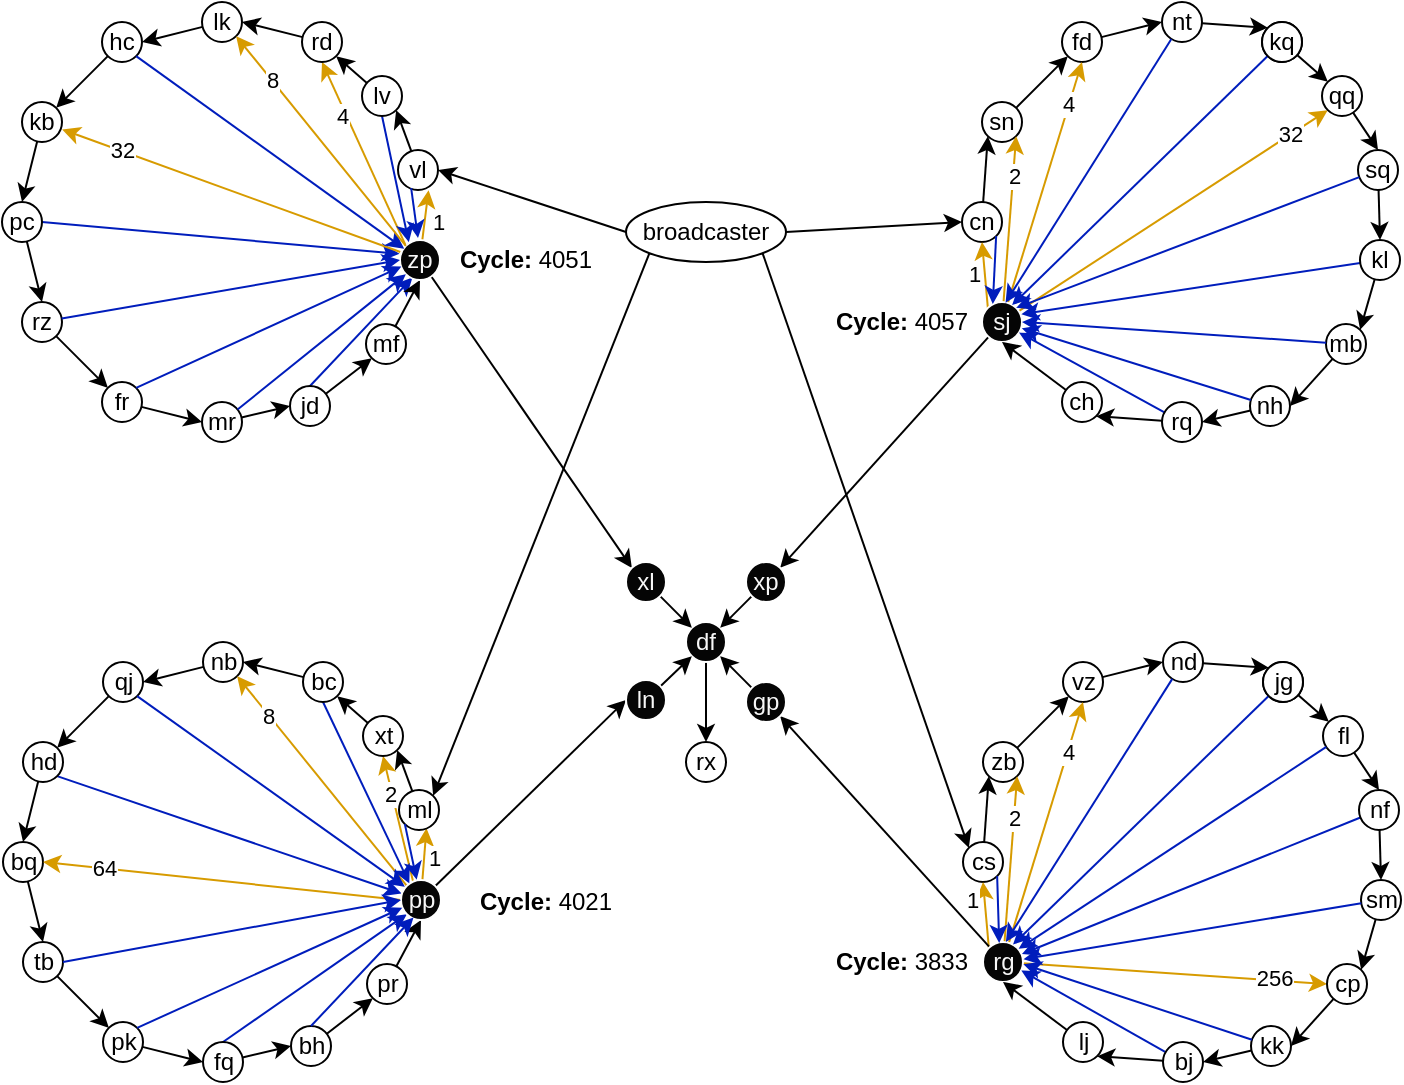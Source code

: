 <mxfile version="22.1.2" type="device">
  <diagram name="Page-1" id="7h99E_FBtP_rNtK2KSog">
    <mxGraphModel dx="184" dy="151" grid="1" gridSize="10" guides="1" tooltips="1" connect="1" arrows="1" fold="1" page="1" pageScale="1" pageWidth="827" pageHeight="1169" math="0" shadow="0">
      <root>
        <mxCell id="0" />
        <mxCell id="1" parent="0" />
        <mxCell id="vLFiFbukNMR0kvkJJkpE-280" style="edgeStyle=none;rounded=0;orthogonalLoop=1;jettySize=auto;html=1;entryX=1;entryY=0.5;entryDx=0;entryDy=0;exitX=0;exitY=0.5;exitDx=0;exitDy=0;" parent="1" source="vLFiFbukNMR0kvkJJkpE-1" target="vLFiFbukNMR0kvkJJkpE-21" edge="1">
          <mxGeometry relative="1" as="geometry">
            <mxPoint x="350" y="150" as="targetPoint" />
          </mxGeometry>
        </mxCell>
        <mxCell id="vLFiFbukNMR0kvkJJkpE-281" style="edgeStyle=none;rounded=0;orthogonalLoop=1;jettySize=auto;html=1;entryX=1;entryY=0;entryDx=0;entryDy=0;exitX=0;exitY=1;exitDx=0;exitDy=0;" parent="1" source="vLFiFbukNMR0kvkJJkpE-1" target="vLFiFbukNMR0kvkJJkpE-83" edge="1">
          <mxGeometry relative="1" as="geometry" />
        </mxCell>
        <mxCell id="vLFiFbukNMR0kvkJJkpE-282" style="edgeStyle=none;rounded=0;orthogonalLoop=1;jettySize=auto;html=1;entryX=0;entryY=0.5;entryDx=0;entryDy=0;exitX=1;exitY=0.5;exitDx=0;exitDy=0;" parent="1" source="vLFiFbukNMR0kvkJJkpE-1" target="vLFiFbukNMR0kvkJJkpE-158" edge="1">
          <mxGeometry relative="1" as="geometry" />
        </mxCell>
        <mxCell id="vLFiFbukNMR0kvkJJkpE-283" style="edgeStyle=none;rounded=0;orthogonalLoop=1;jettySize=auto;html=1;entryX=0;entryY=0;entryDx=0;entryDy=0;exitX=1;exitY=1;exitDx=0;exitDy=0;" parent="1" source="vLFiFbukNMR0kvkJJkpE-1" target="vLFiFbukNMR0kvkJJkpE-223" edge="1">
          <mxGeometry relative="1" as="geometry" />
        </mxCell>
        <mxCell id="vLFiFbukNMR0kvkJJkpE-1" value="broadcaster" style="ellipse;whiteSpace=wrap;html=1;" parent="1" vertex="1">
          <mxGeometry x="400" y="140" width="80" height="30" as="geometry" />
        </mxCell>
        <mxCell id="vLFiFbukNMR0kvkJJkpE-49" style="edgeStyle=none;rounded=0;orthogonalLoop=1;jettySize=auto;html=1;entryX=1;entryY=0.5;entryDx=0;entryDy=0;" parent="1" source="vLFiFbukNMR0kvkJJkpE-2" target="vLFiFbukNMR0kvkJJkpE-12" edge="1">
          <mxGeometry relative="1" as="geometry" />
        </mxCell>
        <mxCell id="vLFiFbukNMR0kvkJJkpE-2" value="lk" style="ellipse;whiteSpace=wrap;html=1;" parent="1" vertex="1">
          <mxGeometry x="188" y="40" width="20" height="20" as="geometry" />
        </mxCell>
        <mxCell id="vLFiFbukNMR0kvkJJkpE-50" style="edgeStyle=none;rounded=0;orthogonalLoop=1;jettySize=auto;html=1;entryX=1;entryY=0;entryDx=0;entryDy=0;" parent="1" source="vLFiFbukNMR0kvkJJkpE-12" target="vLFiFbukNMR0kvkJJkpE-13" edge="1">
          <mxGeometry relative="1" as="geometry" />
        </mxCell>
        <mxCell id="vLFiFbukNMR0kvkJJkpE-12" value="hc" style="ellipse;whiteSpace=wrap;html=1;" parent="1" vertex="1">
          <mxGeometry x="138" y="50" width="20" height="20" as="geometry" />
        </mxCell>
        <mxCell id="vLFiFbukNMR0kvkJJkpE-51" style="edgeStyle=none;rounded=0;orthogonalLoop=1;jettySize=auto;html=1;entryX=0.5;entryY=0;entryDx=0;entryDy=0;" parent="1" source="vLFiFbukNMR0kvkJJkpE-13" target="vLFiFbukNMR0kvkJJkpE-14" edge="1">
          <mxGeometry relative="1" as="geometry" />
        </mxCell>
        <mxCell id="vLFiFbukNMR0kvkJJkpE-13" value="kb" style="ellipse;whiteSpace=wrap;html=1;" parent="1" vertex="1">
          <mxGeometry x="98" y="90" width="20" height="20" as="geometry" />
        </mxCell>
        <mxCell id="vLFiFbukNMR0kvkJJkpE-52" style="edgeStyle=none;rounded=0;orthogonalLoop=1;jettySize=auto;html=1;entryX=0.5;entryY=0;entryDx=0;entryDy=0;" parent="1" source="vLFiFbukNMR0kvkJJkpE-14" target="vLFiFbukNMR0kvkJJkpE-15" edge="1">
          <mxGeometry relative="1" as="geometry" />
        </mxCell>
        <mxCell id="vLFiFbukNMR0kvkJJkpE-101" style="edgeStyle=none;rounded=0;orthogonalLoop=1;jettySize=auto;html=1;exitX=1;exitY=0.5;exitDx=0;exitDy=0;entryX=-0.012;entryY=0.346;entryDx=0;entryDy=0;entryPerimeter=0;fillColor=#0050ef;strokeColor=#001DBC;" parent="1" source="vLFiFbukNMR0kvkJJkpE-14" target="vLFiFbukNMR0kvkJJkpE-20" edge="1">
          <mxGeometry relative="1" as="geometry" />
        </mxCell>
        <mxCell id="vLFiFbukNMR0kvkJJkpE-14" value="pc" style="ellipse;whiteSpace=wrap;html=1;" parent="1" vertex="1">
          <mxGeometry x="88" y="140" width="20" height="20" as="geometry" />
        </mxCell>
        <mxCell id="vLFiFbukNMR0kvkJJkpE-53" style="edgeStyle=none;rounded=0;orthogonalLoop=1;jettySize=auto;html=1;entryX=0;entryY=0;entryDx=0;entryDy=0;" parent="1" source="vLFiFbukNMR0kvkJJkpE-15" target="vLFiFbukNMR0kvkJJkpE-16" edge="1">
          <mxGeometry relative="1" as="geometry" />
        </mxCell>
        <mxCell id="vLFiFbukNMR0kvkJJkpE-15" value="rz" style="ellipse;whiteSpace=wrap;html=1;" parent="1" vertex="1">
          <mxGeometry x="98" y="190" width="20" height="20" as="geometry" />
        </mxCell>
        <mxCell id="vLFiFbukNMR0kvkJJkpE-54" style="edgeStyle=none;rounded=0;orthogonalLoop=1;jettySize=auto;html=1;entryX=0;entryY=0.5;entryDx=0;entryDy=0;" parent="1" source="vLFiFbukNMR0kvkJJkpE-16" target="vLFiFbukNMR0kvkJJkpE-17" edge="1">
          <mxGeometry relative="1" as="geometry" />
        </mxCell>
        <mxCell id="vLFiFbukNMR0kvkJJkpE-16" value="fr" style="ellipse;whiteSpace=wrap;html=1;" parent="1" vertex="1">
          <mxGeometry x="138" y="230" width="20" height="20" as="geometry" />
        </mxCell>
        <mxCell id="vLFiFbukNMR0kvkJJkpE-55" style="edgeStyle=none;rounded=0;orthogonalLoop=1;jettySize=auto;html=1;entryX=0;entryY=0.5;entryDx=0;entryDy=0;" parent="1" source="vLFiFbukNMR0kvkJJkpE-17" target="vLFiFbukNMR0kvkJJkpE-18" edge="1">
          <mxGeometry relative="1" as="geometry" />
        </mxCell>
        <mxCell id="vLFiFbukNMR0kvkJJkpE-17" value="mr" style="ellipse;whiteSpace=wrap;html=1;" parent="1" vertex="1">
          <mxGeometry x="188" y="240" width="20" height="20" as="geometry" />
        </mxCell>
        <mxCell id="vLFiFbukNMR0kvkJJkpE-56" style="edgeStyle=none;rounded=0;orthogonalLoop=1;jettySize=auto;html=1;entryX=0;entryY=1;entryDx=0;entryDy=0;" parent="1" source="vLFiFbukNMR0kvkJJkpE-18" target="vLFiFbukNMR0kvkJJkpE-19" edge="1">
          <mxGeometry relative="1" as="geometry" />
        </mxCell>
        <mxCell id="vLFiFbukNMR0kvkJJkpE-104" style="edgeStyle=none;rounded=0;orthogonalLoop=1;jettySize=auto;html=1;exitX=0.5;exitY=0;exitDx=0;exitDy=0;entryX=0.311;entryY=0.94;entryDx=0;entryDy=0;entryPerimeter=0;fillColor=#0050ef;strokeColor=#001DBC;" parent="1" source="vLFiFbukNMR0kvkJJkpE-18" target="vLFiFbukNMR0kvkJJkpE-20" edge="1">
          <mxGeometry relative="1" as="geometry" />
        </mxCell>
        <mxCell id="vLFiFbukNMR0kvkJJkpE-18" value="jd" style="ellipse;whiteSpace=wrap;html=1;" parent="1" vertex="1">
          <mxGeometry x="232" y="232" width="20" height="20" as="geometry" />
        </mxCell>
        <mxCell id="vLFiFbukNMR0kvkJJkpE-57" style="edgeStyle=none;rounded=0;orthogonalLoop=1;jettySize=auto;html=1;entryX=0.5;entryY=1;entryDx=0;entryDy=0;" parent="1" source="vLFiFbukNMR0kvkJJkpE-19" target="vLFiFbukNMR0kvkJJkpE-20" edge="1">
          <mxGeometry relative="1" as="geometry" />
        </mxCell>
        <mxCell id="vLFiFbukNMR0kvkJJkpE-19" value="mf" style="ellipse;whiteSpace=wrap;html=1;" parent="1" vertex="1">
          <mxGeometry x="270" y="201" width="20" height="20" as="geometry" />
        </mxCell>
        <mxCell id="vLFiFbukNMR0kvkJJkpE-58" style="edgeStyle=none;rounded=0;orthogonalLoop=1;jettySize=auto;html=1;entryX=0.764;entryY=1.005;entryDx=0;entryDy=0;entryPerimeter=0;fillColor=#ffe6cc;strokeColor=#d79b00;" parent="1" source="vLFiFbukNMR0kvkJJkpE-20" target="vLFiFbukNMR0kvkJJkpE-21" edge="1">
          <mxGeometry relative="1" as="geometry" />
        </mxCell>
        <mxCell id="_b43t_OURAf0LPRaJytC-1" value="1" style="edgeLabel;html=1;align=center;verticalAlign=middle;resizable=0;points=[];" vertex="1" connectable="0" parent="vLFiFbukNMR0kvkJJkpE-58">
          <mxGeometry x="0.082" y="-1" relative="1" as="geometry">
            <mxPoint x="5" y="4" as="offset" />
          </mxGeometry>
        </mxCell>
        <mxCell id="vLFiFbukNMR0kvkJJkpE-106" style="edgeStyle=none;rounded=0;orthogonalLoop=1;jettySize=auto;html=1;exitX=0;exitY=0;exitDx=0;exitDy=0;entryX=0.5;entryY=1;entryDx=0;entryDy=0;fillColor=#ffe6cc;strokeColor=#d79b00;" parent="1" source="vLFiFbukNMR0kvkJJkpE-20" target="vLFiFbukNMR0kvkJJkpE-23" edge="1">
          <mxGeometry relative="1" as="geometry" />
        </mxCell>
        <mxCell id="_b43t_OURAf0LPRaJytC-2" value="4" style="edgeLabel;html=1;align=center;verticalAlign=middle;resizable=0;points=[];" vertex="1" connectable="0" parent="vLFiFbukNMR0kvkJJkpE-106">
          <mxGeometry x="0.559" relative="1" as="geometry">
            <mxPoint x="1" y="7" as="offset" />
          </mxGeometry>
        </mxCell>
        <mxCell id="vLFiFbukNMR0kvkJJkpE-107" style="edgeStyle=none;rounded=0;orthogonalLoop=1;jettySize=auto;html=1;exitX=0.008;exitY=0.301;exitDx=0;exitDy=0;entryX=1.004;entryY=0.686;entryDx=0;entryDy=0;exitPerimeter=0;entryPerimeter=0;fillColor=#ffe6cc;strokeColor=#d79b00;" parent="1" source="vLFiFbukNMR0kvkJJkpE-20" target="vLFiFbukNMR0kvkJJkpE-13" edge="1">
          <mxGeometry relative="1" as="geometry" />
        </mxCell>
        <mxCell id="_b43t_OURAf0LPRaJytC-4" value="32" style="edgeLabel;html=1;align=center;verticalAlign=middle;resizable=0;points=[];" vertex="1" connectable="0" parent="vLFiFbukNMR0kvkJJkpE-107">
          <mxGeometry x="0.405" y="-1" relative="1" as="geometry">
            <mxPoint x="-21" y="-7" as="offset" />
          </mxGeometry>
        </mxCell>
        <mxCell id="vLFiFbukNMR0kvkJJkpE-270" style="edgeStyle=none;rounded=0;orthogonalLoop=1;jettySize=auto;html=1;entryX=0;entryY=0;entryDx=0;entryDy=0;" parent="1" source="vLFiFbukNMR0kvkJJkpE-20" target="vLFiFbukNMR0kvkJJkpE-268" edge="1">
          <mxGeometry relative="1" as="geometry" />
        </mxCell>
        <mxCell id="vLFiFbukNMR0kvkJJkpE-20" value="zp" style="ellipse;whiteSpace=wrap;html=1;fillStyle=auto;fillColor=#050505;strokeColor=#FFFFFF;fontColor=#F7F7F7;" parent="1" vertex="1">
          <mxGeometry x="287" y="159" width="20" height="20" as="geometry" />
        </mxCell>
        <mxCell id="vLFiFbukNMR0kvkJJkpE-59" style="edgeStyle=none;rounded=0;orthogonalLoop=1;jettySize=auto;html=1;entryX=1;entryY=1;entryDx=0;entryDy=0;" parent="1" source="vLFiFbukNMR0kvkJJkpE-21" target="vLFiFbukNMR0kvkJJkpE-22" edge="1">
          <mxGeometry relative="1" as="geometry" />
        </mxCell>
        <mxCell id="vLFiFbukNMR0kvkJJkpE-21" value="vl" style="ellipse;whiteSpace=wrap;html=1;" parent="1" vertex="1">
          <mxGeometry x="286" y="114" width="20" height="20" as="geometry" />
        </mxCell>
        <mxCell id="vLFiFbukNMR0kvkJJkpE-60" style="edgeStyle=none;rounded=0;orthogonalLoop=1;jettySize=auto;html=1;entryX=1;entryY=1;entryDx=0;entryDy=0;" parent="1" source="vLFiFbukNMR0kvkJJkpE-22" target="vLFiFbukNMR0kvkJJkpE-23" edge="1">
          <mxGeometry relative="1" as="geometry" />
        </mxCell>
        <mxCell id="vLFiFbukNMR0kvkJJkpE-99" style="edgeStyle=none;rounded=0;orthogonalLoop=1;jettySize=auto;html=1;exitX=0.5;exitY=1;exitDx=0;exitDy=0;entryX=0.22;entryY=0.054;entryDx=0;entryDy=0;entryPerimeter=0;fillColor=#0050ef;strokeColor=#001DBC;" parent="1" source="vLFiFbukNMR0kvkJJkpE-22" target="vLFiFbukNMR0kvkJJkpE-20" edge="1">
          <mxGeometry relative="1" as="geometry">
            <mxPoint x="290" y="160" as="targetPoint" />
          </mxGeometry>
        </mxCell>
        <mxCell id="vLFiFbukNMR0kvkJJkpE-22" value="lv" style="ellipse;whiteSpace=wrap;html=1;" parent="1" vertex="1">
          <mxGeometry x="268" y="77" width="20" height="20" as="geometry" />
        </mxCell>
        <mxCell id="vLFiFbukNMR0kvkJJkpE-61" style="edgeStyle=none;rounded=0;orthogonalLoop=1;jettySize=auto;html=1;entryX=1;entryY=0.5;entryDx=0;entryDy=0;" parent="1" source="vLFiFbukNMR0kvkJJkpE-23" target="vLFiFbukNMR0kvkJJkpE-2" edge="1">
          <mxGeometry relative="1" as="geometry" />
        </mxCell>
        <mxCell id="vLFiFbukNMR0kvkJJkpE-23" value="rd" style="ellipse;whiteSpace=wrap;html=1;" parent="1" vertex="1">
          <mxGeometry x="238" y="50" width="20" height="20" as="geometry" />
        </mxCell>
        <mxCell id="vLFiFbukNMR0kvkJJkpE-62" style="edgeStyle=none;rounded=0;orthogonalLoop=1;jettySize=auto;html=1;entryX=1;entryY=0.5;entryDx=0;entryDy=0;" parent="1" source="vLFiFbukNMR0kvkJJkpE-63" target="vLFiFbukNMR0kvkJJkpE-65" edge="1">
          <mxGeometry relative="1" as="geometry" />
        </mxCell>
        <mxCell id="vLFiFbukNMR0kvkJJkpE-63" value="nb" style="ellipse;whiteSpace=wrap;html=1;" parent="1" vertex="1">
          <mxGeometry x="188.5" y="360" width="20" height="20" as="geometry" />
        </mxCell>
        <mxCell id="vLFiFbukNMR0kvkJJkpE-64" style="edgeStyle=none;rounded=0;orthogonalLoop=1;jettySize=auto;html=1;entryX=1;entryY=0;entryDx=0;entryDy=0;" parent="1" source="vLFiFbukNMR0kvkJJkpE-65" target="vLFiFbukNMR0kvkJJkpE-67" edge="1">
          <mxGeometry relative="1" as="geometry" />
        </mxCell>
        <mxCell id="vLFiFbukNMR0kvkJJkpE-65" value="qj" style="ellipse;whiteSpace=wrap;html=1;" parent="1" vertex="1">
          <mxGeometry x="138.5" y="370" width="20" height="20" as="geometry" />
        </mxCell>
        <mxCell id="vLFiFbukNMR0kvkJJkpE-66" style="edgeStyle=none;rounded=0;orthogonalLoop=1;jettySize=auto;html=1;entryX=0.5;entryY=0;entryDx=0;entryDy=0;" parent="1" source="vLFiFbukNMR0kvkJJkpE-67" target="vLFiFbukNMR0kvkJJkpE-69" edge="1">
          <mxGeometry relative="1" as="geometry" />
        </mxCell>
        <mxCell id="vLFiFbukNMR0kvkJJkpE-141" style="edgeStyle=none;rounded=0;orthogonalLoop=1;jettySize=auto;html=1;exitX=1;exitY=1;exitDx=0;exitDy=0;entryX=0.016;entryY=0.339;entryDx=0;entryDy=0;entryPerimeter=0;fillColor=#0050ef;strokeColor=#001DBC;" parent="1" source="vLFiFbukNMR0kvkJJkpE-67" target="vLFiFbukNMR0kvkJJkpE-81" edge="1">
          <mxGeometry relative="1" as="geometry" />
        </mxCell>
        <mxCell id="vLFiFbukNMR0kvkJJkpE-67" value="hd" style="ellipse;whiteSpace=wrap;html=1;" parent="1" vertex="1">
          <mxGeometry x="98.5" y="410" width="20" height="20" as="geometry" />
        </mxCell>
        <mxCell id="vLFiFbukNMR0kvkJJkpE-68" style="edgeStyle=none;rounded=0;orthogonalLoop=1;jettySize=auto;html=1;entryX=0.5;entryY=0;entryDx=0;entryDy=0;" parent="1" source="vLFiFbukNMR0kvkJJkpE-69" target="vLFiFbukNMR0kvkJJkpE-71" edge="1">
          <mxGeometry relative="1" as="geometry" />
        </mxCell>
        <mxCell id="vLFiFbukNMR0kvkJJkpE-69" value="bq" style="ellipse;whiteSpace=wrap;html=1;" parent="1" vertex="1">
          <mxGeometry x="88.5" y="460" width="20" height="20" as="geometry" />
        </mxCell>
        <mxCell id="vLFiFbukNMR0kvkJJkpE-70" style="edgeStyle=none;rounded=0;orthogonalLoop=1;jettySize=auto;html=1;entryX=0;entryY=0;entryDx=0;entryDy=0;" parent="1" source="vLFiFbukNMR0kvkJJkpE-71" target="vLFiFbukNMR0kvkJJkpE-73" edge="1">
          <mxGeometry relative="1" as="geometry" />
        </mxCell>
        <mxCell id="vLFiFbukNMR0kvkJJkpE-71" value="tb" style="ellipse;whiteSpace=wrap;html=1;" parent="1" vertex="1">
          <mxGeometry x="98.5" y="510" width="20" height="20" as="geometry" />
        </mxCell>
        <mxCell id="vLFiFbukNMR0kvkJJkpE-72" style="edgeStyle=none;rounded=0;orthogonalLoop=1;jettySize=auto;html=1;entryX=0;entryY=0.5;entryDx=0;entryDy=0;" parent="1" source="vLFiFbukNMR0kvkJJkpE-73" target="vLFiFbukNMR0kvkJJkpE-75" edge="1">
          <mxGeometry relative="1" as="geometry" />
        </mxCell>
        <mxCell id="vLFiFbukNMR0kvkJJkpE-73" value="pk" style="ellipse;whiteSpace=wrap;html=1;" parent="1" vertex="1">
          <mxGeometry x="138.5" y="550" width="20" height="20" as="geometry" />
        </mxCell>
        <mxCell id="vLFiFbukNMR0kvkJJkpE-74" style="edgeStyle=none;rounded=0;orthogonalLoop=1;jettySize=auto;html=1;entryX=0;entryY=0.5;entryDx=0;entryDy=0;" parent="1" source="vLFiFbukNMR0kvkJJkpE-75" target="vLFiFbukNMR0kvkJJkpE-77" edge="1">
          <mxGeometry relative="1" as="geometry" />
        </mxCell>
        <mxCell id="vLFiFbukNMR0kvkJJkpE-144" style="edgeStyle=none;rounded=0;orthogonalLoop=1;jettySize=auto;html=1;exitX=0.5;exitY=0;exitDx=0;exitDy=0;entryX=0;entryY=1;entryDx=0;entryDy=0;fillColor=#0050ef;strokeColor=#001DBC;" parent="1" source="vLFiFbukNMR0kvkJJkpE-75" target="vLFiFbukNMR0kvkJJkpE-81" edge="1">
          <mxGeometry relative="1" as="geometry" />
        </mxCell>
        <mxCell id="vLFiFbukNMR0kvkJJkpE-75" value="fq" style="ellipse;whiteSpace=wrap;html=1;" parent="1" vertex="1">
          <mxGeometry x="188.5" y="560" width="20" height="20" as="geometry" />
        </mxCell>
        <mxCell id="vLFiFbukNMR0kvkJJkpE-76" style="edgeStyle=none;rounded=0;orthogonalLoop=1;jettySize=auto;html=1;entryX=0;entryY=1;entryDx=0;entryDy=0;" parent="1" source="vLFiFbukNMR0kvkJJkpE-77" target="vLFiFbukNMR0kvkJJkpE-79" edge="1">
          <mxGeometry relative="1" as="geometry" />
        </mxCell>
        <mxCell id="vLFiFbukNMR0kvkJJkpE-77" value="bh" style="ellipse;whiteSpace=wrap;html=1;" parent="1" vertex="1">
          <mxGeometry x="232.5" y="552" width="20" height="20" as="geometry" />
        </mxCell>
        <mxCell id="vLFiFbukNMR0kvkJJkpE-78" style="edgeStyle=none;rounded=0;orthogonalLoop=1;jettySize=auto;html=1;entryX=0.5;entryY=1;entryDx=0;entryDy=0;" parent="1" source="vLFiFbukNMR0kvkJJkpE-79" target="vLFiFbukNMR0kvkJJkpE-81" edge="1">
          <mxGeometry relative="1" as="geometry" />
        </mxCell>
        <mxCell id="vLFiFbukNMR0kvkJJkpE-79" value="pr" style="ellipse;whiteSpace=wrap;html=1;" parent="1" vertex="1">
          <mxGeometry x="270.5" y="521" width="20" height="20" as="geometry" />
        </mxCell>
        <mxCell id="vLFiFbukNMR0kvkJJkpE-80" style="edgeStyle=none;rounded=0;orthogonalLoop=1;jettySize=auto;html=1;entryX=0.686;entryY=0.956;entryDx=0;entryDy=0;entryPerimeter=0;fillColor=#ffe6cc;strokeColor=#d79b00;" parent="1" source="vLFiFbukNMR0kvkJJkpE-81" target="vLFiFbukNMR0kvkJJkpE-83" edge="1">
          <mxGeometry relative="1" as="geometry" />
        </mxCell>
        <mxCell id="_b43t_OURAf0LPRaJytC-5" value="1" style="edgeLabel;html=1;align=center;verticalAlign=middle;resizable=0;points=[];" vertex="1" connectable="0" parent="vLFiFbukNMR0kvkJJkpE-80">
          <mxGeometry x="0.071" y="1" relative="1" as="geometry">
            <mxPoint x="5" y="3" as="offset" />
          </mxGeometry>
        </mxCell>
        <mxCell id="vLFiFbukNMR0kvkJJkpE-146" style="edgeStyle=none;rounded=0;orthogonalLoop=1;jettySize=auto;html=1;exitX=0.3;exitY=0.03;exitDx=0;exitDy=0;entryX=0.5;entryY=1;entryDx=0;entryDy=0;exitPerimeter=0;fillColor=#ffe6cc;strokeColor=#d79b00;" parent="1" source="vLFiFbukNMR0kvkJJkpE-81" target="vLFiFbukNMR0kvkJJkpE-85" edge="1">
          <mxGeometry relative="1" as="geometry" />
        </mxCell>
        <mxCell id="_b43t_OURAf0LPRaJytC-6" value="2" style="edgeLabel;html=1;align=center;verticalAlign=middle;resizable=0;points=[];" vertex="1" connectable="0" parent="vLFiFbukNMR0kvkJJkpE-146">
          <mxGeometry x="0.502" relative="1" as="geometry">
            <mxPoint y="3" as="offset" />
          </mxGeometry>
        </mxCell>
        <mxCell id="vLFiFbukNMR0kvkJJkpE-147" style="edgeStyle=none;rounded=0;orthogonalLoop=1;jettySize=auto;html=1;exitX=0;exitY=0;exitDx=0;exitDy=0;entryX=1;entryY=1;entryDx=0;entryDy=0;fillColor=#ffe6cc;strokeColor=#d79b00;" parent="1" source="vLFiFbukNMR0kvkJJkpE-81" target="vLFiFbukNMR0kvkJJkpE-63" edge="1">
          <mxGeometry relative="1" as="geometry" />
        </mxCell>
        <mxCell id="_b43t_OURAf0LPRaJytC-7" value="8" style="edgeLabel;html=1;align=center;verticalAlign=middle;resizable=0;points=[];" vertex="1" connectable="0" parent="vLFiFbukNMR0kvkJJkpE-147">
          <mxGeometry x="0.275" relative="1" as="geometry">
            <mxPoint x="-16" y="-18" as="offset" />
          </mxGeometry>
        </mxCell>
        <mxCell id="vLFiFbukNMR0kvkJJkpE-148" style="edgeStyle=none;rounded=0;orthogonalLoop=1;jettySize=auto;html=1;exitX=0;exitY=0.5;exitDx=0;exitDy=0;entryX=1;entryY=0.5;entryDx=0;entryDy=0;fillColor=#ffe6cc;strokeColor=#d79b00;" parent="1" source="vLFiFbukNMR0kvkJJkpE-81" target="vLFiFbukNMR0kvkJJkpE-69" edge="1">
          <mxGeometry relative="1" as="geometry" />
        </mxCell>
        <mxCell id="_b43t_OURAf0LPRaJytC-9" value="64" style="edgeLabel;html=1;align=center;verticalAlign=middle;resizable=0;points=[];" vertex="1" connectable="0" parent="vLFiFbukNMR0kvkJJkpE-148">
          <mxGeometry x="0.577" relative="1" as="geometry">
            <mxPoint x="-8" y="-1" as="offset" />
          </mxGeometry>
        </mxCell>
        <mxCell id="vLFiFbukNMR0kvkJJkpE-272" style="edgeStyle=none;rounded=0;orthogonalLoop=1;jettySize=auto;html=1;entryX=0;entryY=0.5;entryDx=0;entryDy=0;" parent="1" source="vLFiFbukNMR0kvkJJkpE-81" target="vLFiFbukNMR0kvkJJkpE-271" edge="1">
          <mxGeometry relative="1" as="geometry" />
        </mxCell>
        <mxCell id="vLFiFbukNMR0kvkJJkpE-81" value="pp" style="ellipse;whiteSpace=wrap;html=1;fillColor=#050505;strokeColor=#FFFFFF;fontColor=#F7F7F7;" parent="1" vertex="1">
          <mxGeometry x="287.5" y="479" width="20" height="20" as="geometry" />
        </mxCell>
        <mxCell id="vLFiFbukNMR0kvkJJkpE-82" style="edgeStyle=none;rounded=0;orthogonalLoop=1;jettySize=auto;html=1;entryX=1;entryY=1;entryDx=0;entryDy=0;" parent="1" source="vLFiFbukNMR0kvkJJkpE-83" target="vLFiFbukNMR0kvkJJkpE-85" edge="1">
          <mxGeometry relative="1" as="geometry" />
        </mxCell>
        <mxCell id="vLFiFbukNMR0kvkJJkpE-83" value="ml" style="ellipse;whiteSpace=wrap;html=1;" parent="1" vertex="1">
          <mxGeometry x="286.5" y="434" width="20" height="20" as="geometry" />
        </mxCell>
        <mxCell id="vLFiFbukNMR0kvkJJkpE-84" style="edgeStyle=none;rounded=0;orthogonalLoop=1;jettySize=auto;html=1;entryX=1;entryY=1;entryDx=0;entryDy=0;" parent="1" source="vLFiFbukNMR0kvkJJkpE-85" target="vLFiFbukNMR0kvkJJkpE-87" edge="1">
          <mxGeometry relative="1" as="geometry" />
        </mxCell>
        <mxCell id="vLFiFbukNMR0kvkJJkpE-85" value="xt" style="ellipse;whiteSpace=wrap;html=1;" parent="1" vertex="1">
          <mxGeometry x="268.5" y="397" width="20" height="20" as="geometry" />
        </mxCell>
        <mxCell id="vLFiFbukNMR0kvkJJkpE-86" style="edgeStyle=none;rounded=0;orthogonalLoop=1;jettySize=auto;html=1;entryX=1;entryY=0.5;entryDx=0;entryDy=0;" parent="1" source="vLFiFbukNMR0kvkJJkpE-87" target="vLFiFbukNMR0kvkJJkpE-63" edge="1">
          <mxGeometry relative="1" as="geometry" />
        </mxCell>
        <mxCell id="vLFiFbukNMR0kvkJJkpE-139" style="edgeStyle=none;rounded=0;orthogonalLoop=1;jettySize=auto;html=1;exitX=0.5;exitY=1;exitDx=0;exitDy=0;entryX=0.209;entryY=0.084;entryDx=0;entryDy=0;entryPerimeter=0;fillColor=#0050ef;strokeColor=#001DBC;" parent="1" source="vLFiFbukNMR0kvkJJkpE-87" target="vLFiFbukNMR0kvkJJkpE-81" edge="1">
          <mxGeometry relative="1" as="geometry" />
        </mxCell>
        <mxCell id="vLFiFbukNMR0kvkJJkpE-87" value="bc" style="ellipse;whiteSpace=wrap;html=1;" parent="1" vertex="1">
          <mxGeometry x="238.5" y="370" width="20" height="20" as="geometry" />
        </mxCell>
        <mxCell id="vLFiFbukNMR0kvkJJkpE-98" style="edgeStyle=none;rounded=0;orthogonalLoop=1;jettySize=auto;html=1;exitX=0.329;exitY=0.955;exitDx=0;exitDy=0;exitPerimeter=0;fillColor=#0050ef;strokeColor=#001DBC;" parent="1" source="vLFiFbukNMR0kvkJJkpE-21" edge="1">
          <mxGeometry relative="1" as="geometry">
            <mxPoint x="296" y="158" as="targetPoint" />
          </mxGeometry>
        </mxCell>
        <mxCell id="vLFiFbukNMR0kvkJJkpE-100" style="edgeStyle=none;rounded=0;orthogonalLoop=1;jettySize=auto;html=1;exitX=1;exitY=1;exitDx=0;exitDy=0;entryX=0.107;entryY=0.221;entryDx=0;entryDy=0;entryPerimeter=0;fillColor=#0050ef;strokeColor=#001DBC;" parent="1" source="vLFiFbukNMR0kvkJJkpE-12" target="vLFiFbukNMR0kvkJJkpE-20" edge="1">
          <mxGeometry relative="1" as="geometry" />
        </mxCell>
        <mxCell id="vLFiFbukNMR0kvkJJkpE-102" style="edgeStyle=none;rounded=0;orthogonalLoop=1;jettySize=auto;html=1;entryX=0;entryY=0.5;entryDx=0;entryDy=0;fillColor=#0050ef;strokeColor=#001DBC;" parent="1" source="vLFiFbukNMR0kvkJJkpE-15" target="vLFiFbukNMR0kvkJJkpE-20" edge="1">
          <mxGeometry relative="1" as="geometry">
            <mxPoint x="287" y="173" as="targetPoint" />
          </mxGeometry>
        </mxCell>
        <mxCell id="vLFiFbukNMR0kvkJJkpE-103" style="edgeStyle=none;rounded=0;orthogonalLoop=1;jettySize=auto;html=1;entryX=0;entryY=1;entryDx=0;entryDy=0;fillColor=#0050ef;strokeColor=#001DBC;" parent="1" source="vLFiFbukNMR0kvkJJkpE-17" target="vLFiFbukNMR0kvkJJkpE-20" edge="1">
          <mxGeometry relative="1" as="geometry">
            <mxPoint x="280" y="180" as="targetPoint" />
          </mxGeometry>
        </mxCell>
        <mxCell id="vLFiFbukNMR0kvkJJkpE-105" style="edgeStyle=none;rounded=0;orthogonalLoop=1;jettySize=auto;html=1;exitX=1;exitY=0;exitDx=0;exitDy=0;entryX=0.033;entryY=0.665;entryDx=0;entryDy=0;entryPerimeter=0;fillColor=#0050ef;strokeColor=#001DBC;" parent="1" source="vLFiFbukNMR0kvkJJkpE-16" target="vLFiFbukNMR0kvkJJkpE-20" edge="1">
          <mxGeometry relative="1" as="geometry" />
        </mxCell>
        <mxCell id="vLFiFbukNMR0kvkJJkpE-108" style="edgeStyle=none;rounded=0;orthogonalLoop=1;jettySize=auto;html=1;exitX=0;exitY=0;exitDx=0;exitDy=0;entryX=1;entryY=1;entryDx=0;entryDy=0;fillColor=#ffe6cc;strokeColor=#d79b00;" parent="1" source="vLFiFbukNMR0kvkJJkpE-20" target="vLFiFbukNMR0kvkJJkpE-2" edge="1">
          <mxGeometry relative="1" as="geometry" />
        </mxCell>
        <mxCell id="_b43t_OURAf0LPRaJytC-3" value="8" style="edgeLabel;html=1;align=center;verticalAlign=middle;resizable=0;points=[];" vertex="1" connectable="0" parent="vLFiFbukNMR0kvkJJkpE-108">
          <mxGeometry x="0.576" relative="1" as="geometry">
            <mxPoint as="offset" />
          </mxGeometry>
        </mxCell>
        <mxCell id="vLFiFbukNMR0kvkJJkpE-138" style="edgeStyle=none;rounded=0;orthogonalLoop=1;jettySize=auto;html=1;exitX=0;exitY=1;exitDx=0;exitDy=0;entryX=0.391;entryY=-0.008;entryDx=0;entryDy=0;entryPerimeter=0;fillColor=#0050ef;strokeColor=#001DBC;" parent="1" source="vLFiFbukNMR0kvkJJkpE-83" target="vLFiFbukNMR0kvkJJkpE-81" edge="1">
          <mxGeometry relative="1" as="geometry" />
        </mxCell>
        <mxCell id="vLFiFbukNMR0kvkJJkpE-140" style="edgeStyle=none;rounded=0;orthogonalLoop=1;jettySize=auto;html=1;exitX=1;exitY=1;exitDx=0;exitDy=0;entryX=0.097;entryY=0.169;entryDx=0;entryDy=0;entryPerimeter=0;fillColor=#0050ef;strokeColor=#001DBC;" parent="1" source="vLFiFbukNMR0kvkJJkpE-65" target="vLFiFbukNMR0kvkJJkpE-81" edge="1">
          <mxGeometry relative="1" as="geometry" />
        </mxCell>
        <mxCell id="vLFiFbukNMR0kvkJJkpE-142" style="edgeStyle=none;rounded=0;orthogonalLoop=1;jettySize=auto;html=1;exitX=1;exitY=0.5;exitDx=0;exitDy=0;entryX=0;entryY=0.5;entryDx=0;entryDy=0;fillColor=#0050ef;strokeColor=#001DBC;" parent="1" source="vLFiFbukNMR0kvkJJkpE-71" target="vLFiFbukNMR0kvkJJkpE-81" edge="1">
          <mxGeometry relative="1" as="geometry" />
        </mxCell>
        <mxCell id="vLFiFbukNMR0kvkJJkpE-143" style="edgeStyle=none;rounded=0;orthogonalLoop=1;jettySize=auto;html=1;exitX=1;exitY=0;exitDx=0;exitDy=0;entryX=0.032;entryY=0.694;entryDx=0;entryDy=0;entryPerimeter=0;fillColor=#0050ef;strokeColor=#001DBC;" parent="1" source="vLFiFbukNMR0kvkJJkpE-73" target="vLFiFbukNMR0kvkJJkpE-81" edge="1">
          <mxGeometry relative="1" as="geometry" />
        </mxCell>
        <mxCell id="vLFiFbukNMR0kvkJJkpE-145" style="edgeStyle=none;rounded=0;orthogonalLoop=1;jettySize=auto;html=1;exitX=0.5;exitY=0;exitDx=0;exitDy=0;entryX=0.311;entryY=0.937;entryDx=0;entryDy=0;entryPerimeter=0;fillColor=#0050ef;strokeColor=#001DBC;" parent="1" source="vLFiFbukNMR0kvkJJkpE-77" target="vLFiFbukNMR0kvkJJkpE-81" edge="1">
          <mxGeometry relative="1" as="geometry" />
        </mxCell>
        <mxCell id="vLFiFbukNMR0kvkJJkpE-193" style="edgeStyle=none;rounded=0;orthogonalLoop=1;jettySize=auto;html=1;entryX=0;entryY=0;entryDx=0;entryDy=0;" parent="1" source="vLFiFbukNMR0kvkJJkpE-151" target="vLFiFbukNMR0kvkJJkpE-187" edge="1">
          <mxGeometry relative="1" as="geometry" />
        </mxCell>
        <mxCell id="vLFiFbukNMR0kvkJJkpE-151" value="nt" style="ellipse;whiteSpace=wrap;html=1;" parent="1" vertex="1">
          <mxGeometry x="668" y="40" width="20" height="20" as="geometry" />
        </mxCell>
        <mxCell id="vLFiFbukNMR0kvkJJkpE-192" style="edgeStyle=none;rounded=0;orthogonalLoop=1;jettySize=auto;html=1;entryX=0;entryY=0.5;entryDx=0;entryDy=0;" parent="1" source="vLFiFbukNMR0kvkJJkpE-153" target="vLFiFbukNMR0kvkJJkpE-151" edge="1">
          <mxGeometry relative="1" as="geometry" />
        </mxCell>
        <mxCell id="vLFiFbukNMR0kvkJJkpE-153" value="fd" style="ellipse;whiteSpace=wrap;html=1;" parent="1" vertex="1">
          <mxGeometry x="618" y="50" width="20" height="20" as="geometry" />
        </mxCell>
        <mxCell id="vLFiFbukNMR0kvkJJkpE-191" style="edgeStyle=none;rounded=0;orthogonalLoop=1;jettySize=auto;html=1;entryX=0;entryY=1;entryDx=0;entryDy=0;" parent="1" source="vLFiFbukNMR0kvkJJkpE-156" target="vLFiFbukNMR0kvkJJkpE-153" edge="1">
          <mxGeometry relative="1" as="geometry" />
        </mxCell>
        <mxCell id="vLFiFbukNMR0kvkJJkpE-156" value="sn" style="ellipse;whiteSpace=wrap;html=1;" parent="1" vertex="1">
          <mxGeometry x="578" y="90" width="20" height="20" as="geometry" />
        </mxCell>
        <mxCell id="vLFiFbukNMR0kvkJJkpE-190" style="edgeStyle=none;rounded=0;orthogonalLoop=1;jettySize=auto;html=1;entryX=0;entryY=1;entryDx=0;entryDy=0;" parent="1" source="vLFiFbukNMR0kvkJJkpE-158" target="vLFiFbukNMR0kvkJJkpE-156" edge="1">
          <mxGeometry relative="1" as="geometry" />
        </mxCell>
        <mxCell id="vLFiFbukNMR0kvkJJkpE-158" value="cn" style="ellipse;whiteSpace=wrap;html=1;" parent="1" vertex="1">
          <mxGeometry x="568" y="140" width="20" height="20" as="geometry" />
        </mxCell>
        <mxCell id="vLFiFbukNMR0kvkJJkpE-202" style="edgeStyle=none;rounded=0;orthogonalLoop=1;jettySize=auto;html=1;entryX=0.5;entryY=1;entryDx=0;entryDy=0;exitX=0;exitY=0;exitDx=0;exitDy=0;fillColor=#ffe6cc;strokeColor=#d79b00;" parent="1" source="vLFiFbukNMR0kvkJJkpE-160" target="vLFiFbukNMR0kvkJJkpE-158" edge="1">
          <mxGeometry relative="1" as="geometry" />
        </mxCell>
        <mxCell id="_b43t_OURAf0LPRaJytC-14" value="1" style="edgeLabel;html=1;align=center;verticalAlign=middle;resizable=0;points=[];" vertex="1" connectable="0" parent="vLFiFbukNMR0kvkJJkpE-202">
          <mxGeometry x="0.273" y="1" relative="1" as="geometry">
            <mxPoint x="-4" y="4" as="offset" />
          </mxGeometry>
        </mxCell>
        <mxCell id="vLFiFbukNMR0kvkJJkpE-212" style="edgeStyle=none;rounded=0;orthogonalLoop=1;jettySize=auto;html=1;entryX=1;entryY=1;entryDx=0;entryDy=0;fillColor=#ffe6cc;strokeColor=#d79b00;" parent="1" source="vLFiFbukNMR0kvkJJkpE-160" target="vLFiFbukNMR0kvkJJkpE-156" edge="1">
          <mxGeometry relative="1" as="geometry" />
        </mxCell>
        <mxCell id="_b43t_OURAf0LPRaJytC-15" value="2" style="edgeLabel;html=1;align=center;verticalAlign=middle;resizable=0;points=[];" vertex="1" connectable="0" parent="vLFiFbukNMR0kvkJJkpE-212">
          <mxGeometry x="0.444" relative="1" as="geometry">
            <mxPoint y="-3" as="offset" />
          </mxGeometry>
        </mxCell>
        <mxCell id="vLFiFbukNMR0kvkJJkpE-214" style="edgeStyle=none;rounded=0;orthogonalLoop=1;jettySize=auto;html=1;entryX=0.5;entryY=1;entryDx=0;entryDy=0;fillColor=#ffe6cc;strokeColor=#d79b00;" parent="1" source="vLFiFbukNMR0kvkJJkpE-160" target="vLFiFbukNMR0kvkJJkpE-153" edge="1">
          <mxGeometry relative="1" as="geometry" />
        </mxCell>
        <mxCell id="_b43t_OURAf0LPRaJytC-16" value="4" style="edgeLabel;html=1;align=center;verticalAlign=middle;resizable=0;points=[];" vertex="1" connectable="0" parent="vLFiFbukNMR0kvkJJkpE-214">
          <mxGeometry x="0.66" relative="1" as="geometry">
            <mxPoint x="-1" as="offset" />
          </mxGeometry>
        </mxCell>
        <mxCell id="vLFiFbukNMR0kvkJJkpE-215" style="edgeStyle=none;rounded=0;orthogonalLoop=1;jettySize=auto;html=1;entryX=0;entryY=1;entryDx=0;entryDy=0;fillColor=#ffe6cc;strokeColor=#d79b00;" parent="1" source="vLFiFbukNMR0kvkJJkpE-160" target="vLFiFbukNMR0kvkJJkpE-178" edge="1">
          <mxGeometry relative="1" as="geometry" />
        </mxCell>
        <mxCell id="_b43t_OURAf0LPRaJytC-17" value="32" style="edgeLabel;html=1;align=center;verticalAlign=middle;resizable=0;points=[];" vertex="1" connectable="0" parent="vLFiFbukNMR0kvkJJkpE-215">
          <mxGeometry x="0.757" relative="1" as="geometry">
            <mxPoint as="offset" />
          </mxGeometry>
        </mxCell>
        <mxCell id="vLFiFbukNMR0kvkJJkpE-275" style="edgeStyle=none;rounded=0;orthogonalLoop=1;jettySize=auto;html=1;entryX=1;entryY=0;entryDx=0;entryDy=0;" parent="1" source="vLFiFbukNMR0kvkJJkpE-160" target="vLFiFbukNMR0kvkJJkpE-274" edge="1">
          <mxGeometry relative="1" as="geometry" />
        </mxCell>
        <mxCell id="vLFiFbukNMR0kvkJJkpE-160" value="sj" style="ellipse;whiteSpace=wrap;html=1;fillColor=#050505;strokeColor=#FFFFFF;fontColor=#F7F7F7;" parent="1" vertex="1">
          <mxGeometry x="578" y="190" width="20" height="20" as="geometry" />
        </mxCell>
        <mxCell id="vLFiFbukNMR0kvkJJkpE-201" style="edgeStyle=none;rounded=0;orthogonalLoop=1;jettySize=auto;html=1;entryX=0.5;entryY=1;entryDx=0;entryDy=0;" parent="1" source="vLFiFbukNMR0kvkJJkpE-162" target="vLFiFbukNMR0kvkJJkpE-160" edge="1">
          <mxGeometry relative="1" as="geometry" />
        </mxCell>
        <mxCell id="vLFiFbukNMR0kvkJJkpE-162" value="ch" style="ellipse;whiteSpace=wrap;html=1;" parent="1" vertex="1">
          <mxGeometry x="618" y="230" width="20" height="20" as="geometry" />
        </mxCell>
        <mxCell id="vLFiFbukNMR0kvkJJkpE-200" style="edgeStyle=none;rounded=0;orthogonalLoop=1;jettySize=auto;html=1;entryX=1;entryY=1;entryDx=0;entryDy=0;" parent="1" source="vLFiFbukNMR0kvkJJkpE-165" target="vLFiFbukNMR0kvkJJkpE-162" edge="1">
          <mxGeometry relative="1" as="geometry" />
        </mxCell>
        <mxCell id="vLFiFbukNMR0kvkJJkpE-211" style="edgeStyle=none;rounded=0;orthogonalLoop=1;jettySize=auto;html=1;entryX=0.925;entryY=0.764;entryDx=0;entryDy=0;entryPerimeter=0;fillColor=#0050ef;strokeColor=#001DBC;" parent="1" source="vLFiFbukNMR0kvkJJkpE-165" target="vLFiFbukNMR0kvkJJkpE-160" edge="1">
          <mxGeometry relative="1" as="geometry">
            <mxPoint x="600" y="210" as="targetPoint" />
          </mxGeometry>
        </mxCell>
        <mxCell id="vLFiFbukNMR0kvkJJkpE-165" value="rq" style="ellipse;whiteSpace=wrap;html=1;" parent="1" vertex="1">
          <mxGeometry x="668" y="240" width="20" height="20" as="geometry" />
        </mxCell>
        <mxCell id="vLFiFbukNMR0kvkJJkpE-199" style="edgeStyle=none;rounded=0;orthogonalLoop=1;jettySize=auto;html=1;entryX=1;entryY=0.5;entryDx=0;entryDy=0;" parent="1" source="vLFiFbukNMR0kvkJJkpE-167" target="vLFiFbukNMR0kvkJJkpE-165" edge="1">
          <mxGeometry relative="1" as="geometry" />
        </mxCell>
        <mxCell id="vLFiFbukNMR0kvkJJkpE-167" value="nh" style="ellipse;whiteSpace=wrap;html=1;" parent="1" vertex="1">
          <mxGeometry x="712" y="232" width="20" height="20" as="geometry" />
        </mxCell>
        <mxCell id="vLFiFbukNMR0kvkJJkpE-198" style="edgeStyle=none;rounded=0;orthogonalLoop=1;jettySize=auto;html=1;entryX=1;entryY=0.5;entryDx=0;entryDy=0;" parent="1" source="vLFiFbukNMR0kvkJJkpE-169" target="vLFiFbukNMR0kvkJJkpE-167" edge="1">
          <mxGeometry relative="1" as="geometry" />
        </mxCell>
        <mxCell id="vLFiFbukNMR0kvkJJkpE-169" value="mb" style="ellipse;whiteSpace=wrap;html=1;" parent="1" vertex="1">
          <mxGeometry x="750" y="201" width="20" height="20" as="geometry" />
        </mxCell>
        <mxCell id="vLFiFbukNMR0kvkJJkpE-197" style="edgeStyle=none;rounded=0;orthogonalLoop=1;jettySize=auto;html=1;entryX=1;entryY=0;entryDx=0;entryDy=0;" parent="1" source="vLFiFbukNMR0kvkJJkpE-174" target="vLFiFbukNMR0kvkJJkpE-169" edge="1">
          <mxGeometry relative="1" as="geometry" />
        </mxCell>
        <mxCell id="vLFiFbukNMR0kvkJJkpE-208" style="edgeStyle=none;rounded=0;orthogonalLoop=1;jettySize=auto;html=1;entryX=0.985;entryY=0.304;entryDx=0;entryDy=0;entryPerimeter=0;fillColor=#0050ef;strokeColor=#001DBC;" parent="1" source="vLFiFbukNMR0kvkJJkpE-174" target="vLFiFbukNMR0kvkJJkpE-160" edge="1">
          <mxGeometry relative="1" as="geometry" />
        </mxCell>
        <mxCell id="vLFiFbukNMR0kvkJJkpE-174" value="kl" style="ellipse;whiteSpace=wrap;html=1;" parent="1" vertex="1">
          <mxGeometry x="767" y="159" width="20" height="20" as="geometry" />
        </mxCell>
        <mxCell id="vLFiFbukNMR0kvkJJkpE-196" style="edgeStyle=none;rounded=0;orthogonalLoop=1;jettySize=auto;html=1;entryX=0.5;entryY=0;entryDx=0;entryDy=0;" parent="1" source="vLFiFbukNMR0kvkJJkpE-176" target="vLFiFbukNMR0kvkJJkpE-174" edge="1">
          <mxGeometry relative="1" as="geometry" />
        </mxCell>
        <mxCell id="vLFiFbukNMR0kvkJJkpE-176" value="sq" style="ellipse;whiteSpace=wrap;html=1;" parent="1" vertex="1">
          <mxGeometry x="766" y="114" width="20" height="20" as="geometry" />
        </mxCell>
        <mxCell id="vLFiFbukNMR0kvkJJkpE-195" style="edgeStyle=none;rounded=0;orthogonalLoop=1;jettySize=auto;html=1;entryX=0.5;entryY=0;entryDx=0;entryDy=0;" parent="1" source="vLFiFbukNMR0kvkJJkpE-178" target="vLFiFbukNMR0kvkJJkpE-176" edge="1">
          <mxGeometry relative="1" as="geometry" />
        </mxCell>
        <mxCell id="vLFiFbukNMR0kvkJJkpE-178" value="qq" style="ellipse;whiteSpace=wrap;html=1;" parent="1" vertex="1">
          <mxGeometry x="748" y="77" width="20" height="20" as="geometry" />
        </mxCell>
        <mxCell id="vLFiFbukNMR0kvkJJkpE-181" value="nh" style="ellipse;whiteSpace=wrap;html=1;" parent="1" vertex="1">
          <mxGeometry x="718" y="50" width="20" height="20" as="geometry" />
        </mxCell>
        <mxCell id="vLFiFbukNMR0kvkJJkpE-194" style="edgeStyle=none;rounded=0;orthogonalLoop=1;jettySize=auto;html=1;entryX=0;entryY=0;entryDx=0;entryDy=0;" parent="1" source="vLFiFbukNMR0kvkJJkpE-187" target="vLFiFbukNMR0kvkJJkpE-178" edge="1">
          <mxGeometry relative="1" as="geometry" />
        </mxCell>
        <mxCell id="vLFiFbukNMR0kvkJJkpE-206" style="edgeStyle=none;rounded=0;orthogonalLoop=1;jettySize=auto;html=1;entryX=0.752;entryY=0.078;entryDx=0;entryDy=0;entryPerimeter=0;fillColor=#0050ef;strokeColor=#001DBC;" parent="1" source="vLFiFbukNMR0kvkJJkpE-187" target="vLFiFbukNMR0kvkJJkpE-160" edge="1">
          <mxGeometry relative="1" as="geometry" />
        </mxCell>
        <mxCell id="vLFiFbukNMR0kvkJJkpE-187" value="kq" style="ellipse;whiteSpace=wrap;html=1;" parent="1" vertex="1">
          <mxGeometry x="718" y="50" width="20" height="20" as="geometry" />
        </mxCell>
        <mxCell id="vLFiFbukNMR0kvkJJkpE-203" style="edgeStyle=none;rounded=0;orthogonalLoop=1;jettySize=auto;html=1;exitX=1;exitY=1;exitDx=0;exitDy=0;entryX=0.27;entryY=0.049;entryDx=0;entryDy=0;entryPerimeter=0;fillColor=#0050ef;strokeColor=#001DBC;" parent="1" source="vLFiFbukNMR0kvkJJkpE-158" target="vLFiFbukNMR0kvkJJkpE-160" edge="1">
          <mxGeometry relative="1" as="geometry" />
        </mxCell>
        <mxCell id="vLFiFbukNMR0kvkJJkpE-205" style="edgeStyle=none;rounded=0;orthogonalLoop=1;jettySize=auto;html=1;entryX=0.589;entryY=0.017;entryDx=0;entryDy=0;entryPerimeter=0;fillColor=#0050ef;strokeColor=#001DBC;" parent="1" source="vLFiFbukNMR0kvkJJkpE-151" target="vLFiFbukNMR0kvkJJkpE-160" edge="1">
          <mxGeometry relative="1" as="geometry" />
        </mxCell>
        <mxCell id="vLFiFbukNMR0kvkJJkpE-207" style="edgeStyle=none;rounded=0;orthogonalLoop=1;jettySize=auto;html=1;entryX=1;entryY=0;entryDx=0;entryDy=0;fillColor=#0050ef;strokeColor=#001DBC;" parent="1" source="vLFiFbukNMR0kvkJJkpE-176" target="vLFiFbukNMR0kvkJJkpE-160" edge="1">
          <mxGeometry relative="1" as="geometry" />
        </mxCell>
        <mxCell id="vLFiFbukNMR0kvkJJkpE-209" style="edgeStyle=none;rounded=0;orthogonalLoop=1;jettySize=auto;html=1;entryX=1;entryY=0.5;entryDx=0;entryDy=0;fillColor=#0050ef;strokeColor=#001DBC;" parent="1" source="vLFiFbukNMR0kvkJJkpE-169" target="vLFiFbukNMR0kvkJJkpE-160" edge="1">
          <mxGeometry relative="1" as="geometry" />
        </mxCell>
        <mxCell id="vLFiFbukNMR0kvkJJkpE-210" style="edgeStyle=none;rounded=0;orthogonalLoop=1;jettySize=auto;html=1;entryX=0.995;entryY=0.656;entryDx=0;entryDy=0;entryPerimeter=0;fillColor=#0050ef;strokeColor=#001DBC;" parent="1" source="vLFiFbukNMR0kvkJJkpE-167" target="vLFiFbukNMR0kvkJJkpE-160" edge="1">
          <mxGeometry relative="1" as="geometry" />
        </mxCell>
        <mxCell id="vLFiFbukNMR0kvkJJkpE-216" style="edgeStyle=none;rounded=0;orthogonalLoop=1;jettySize=auto;html=1;entryX=0;entryY=0;entryDx=0;entryDy=0;" parent="1" source="vLFiFbukNMR0kvkJJkpE-217" target="vLFiFbukNMR0kvkJJkpE-248" edge="1">
          <mxGeometry relative="1" as="geometry" />
        </mxCell>
        <mxCell id="vLFiFbukNMR0kvkJJkpE-217" value="nd" style="ellipse;whiteSpace=wrap;html=1;" parent="1" vertex="1">
          <mxGeometry x="668.5" y="360" width="20" height="20" as="geometry" />
        </mxCell>
        <mxCell id="vLFiFbukNMR0kvkJJkpE-218" style="edgeStyle=none;rounded=0;orthogonalLoop=1;jettySize=auto;html=1;entryX=0;entryY=0.5;entryDx=0;entryDy=0;" parent="1" source="vLFiFbukNMR0kvkJJkpE-219" target="vLFiFbukNMR0kvkJJkpE-217" edge="1">
          <mxGeometry relative="1" as="geometry" />
        </mxCell>
        <mxCell id="vLFiFbukNMR0kvkJJkpE-219" value="vz" style="ellipse;whiteSpace=wrap;html=1;" parent="1" vertex="1">
          <mxGeometry x="618.5" y="370" width="20" height="20" as="geometry" />
        </mxCell>
        <mxCell id="vLFiFbukNMR0kvkJJkpE-220" style="edgeStyle=none;rounded=0;orthogonalLoop=1;jettySize=auto;html=1;entryX=0;entryY=1;entryDx=0;entryDy=0;" parent="1" source="vLFiFbukNMR0kvkJJkpE-221" target="vLFiFbukNMR0kvkJJkpE-219" edge="1">
          <mxGeometry relative="1" as="geometry" />
        </mxCell>
        <mxCell id="vLFiFbukNMR0kvkJJkpE-221" value="zb" style="ellipse;whiteSpace=wrap;html=1;" parent="1" vertex="1">
          <mxGeometry x="578.5" y="410" width="20" height="20" as="geometry" />
        </mxCell>
        <mxCell id="vLFiFbukNMR0kvkJJkpE-222" style="edgeStyle=none;rounded=0;orthogonalLoop=1;jettySize=auto;html=1;entryX=0;entryY=1;entryDx=0;entryDy=0;" parent="1" source="vLFiFbukNMR0kvkJJkpE-223" target="vLFiFbukNMR0kvkJJkpE-221" edge="1">
          <mxGeometry relative="1" as="geometry" />
        </mxCell>
        <mxCell id="vLFiFbukNMR0kvkJJkpE-223" value="cs" style="ellipse;whiteSpace=wrap;html=1;" parent="1" vertex="1">
          <mxGeometry x="568.5" y="460" width="20" height="20" as="geometry" />
        </mxCell>
        <mxCell id="vLFiFbukNMR0kvkJJkpE-224" style="edgeStyle=none;rounded=0;orthogonalLoop=1;jettySize=auto;html=1;entryX=0.5;entryY=1;entryDx=0;entryDy=0;exitX=0;exitY=0;exitDx=0;exitDy=0;fillColor=#ffe6cc;strokeColor=#d79b00;" parent="1" source="vLFiFbukNMR0kvkJJkpE-228" target="vLFiFbukNMR0kvkJJkpE-223" edge="1">
          <mxGeometry relative="1" as="geometry" />
        </mxCell>
        <mxCell id="_b43t_OURAf0LPRaJytC-10" value="1" style="edgeLabel;html=1;align=center;verticalAlign=middle;resizable=0;points=[];" vertex="1" connectable="0" parent="vLFiFbukNMR0kvkJJkpE-224">
          <mxGeometry x="0.163" y="1" relative="1" as="geometry">
            <mxPoint x="-6" y="-5" as="offset" />
          </mxGeometry>
        </mxCell>
        <mxCell id="vLFiFbukNMR0kvkJJkpE-262" style="edgeStyle=none;rounded=0;orthogonalLoop=1;jettySize=auto;html=1;entryX=1;entryY=1;entryDx=0;entryDy=0;fillColor=#ffe6cc;strokeColor=#d79b00;" parent="1" source="vLFiFbukNMR0kvkJJkpE-228" target="vLFiFbukNMR0kvkJJkpE-221" edge="1">
          <mxGeometry relative="1" as="geometry" />
        </mxCell>
        <mxCell id="_b43t_OURAf0LPRaJytC-11" value="2" style="edgeLabel;html=1;align=center;verticalAlign=middle;resizable=0;points=[];" vertex="1" connectable="0" parent="vLFiFbukNMR0kvkJJkpE-262">
          <mxGeometry x="0.332" y="1" relative="1" as="geometry">
            <mxPoint x="1" y="-7" as="offset" />
          </mxGeometry>
        </mxCell>
        <mxCell id="vLFiFbukNMR0kvkJJkpE-263" style="edgeStyle=none;rounded=0;orthogonalLoop=1;jettySize=auto;html=1;entryX=0.5;entryY=1;entryDx=0;entryDy=0;fillColor=#ffe6cc;strokeColor=#d79b00;" parent="1" source="vLFiFbukNMR0kvkJJkpE-228" target="vLFiFbukNMR0kvkJJkpE-219" edge="1">
          <mxGeometry relative="1" as="geometry" />
        </mxCell>
        <mxCell id="_b43t_OURAf0LPRaJytC-12" value="4" style="edgeLabel;html=1;align=center;verticalAlign=middle;resizable=0;points=[];" vertex="1" connectable="0" parent="vLFiFbukNMR0kvkJJkpE-263">
          <mxGeometry x="0.352" y="-1" relative="1" as="geometry">
            <mxPoint x="3" y="-15" as="offset" />
          </mxGeometry>
        </mxCell>
        <mxCell id="vLFiFbukNMR0kvkJJkpE-264" style="edgeStyle=none;rounded=0;orthogonalLoop=1;jettySize=auto;html=1;entryX=0;entryY=0.5;entryDx=0;entryDy=0;fillColor=#ffe6cc;strokeColor=#d79b00;" parent="1" source="vLFiFbukNMR0kvkJJkpE-228" target="vLFiFbukNMR0kvkJJkpE-237" edge="1">
          <mxGeometry relative="1" as="geometry" />
        </mxCell>
        <mxCell id="_b43t_OURAf0LPRaJytC-13" value="256" style="edgeLabel;html=1;align=center;verticalAlign=middle;resizable=0;points=[];" vertex="1" connectable="0" parent="vLFiFbukNMR0kvkJJkpE-264">
          <mxGeometry x="0.642" y="1" relative="1" as="geometry">
            <mxPoint as="offset" />
          </mxGeometry>
        </mxCell>
        <mxCell id="vLFiFbukNMR0kvkJJkpE-278" style="edgeStyle=none;rounded=0;orthogonalLoop=1;jettySize=auto;html=1;entryX=1;entryY=1;entryDx=0;entryDy=0;" parent="1" source="vLFiFbukNMR0kvkJJkpE-228" target="vLFiFbukNMR0kvkJJkpE-277" edge="1">
          <mxGeometry relative="1" as="geometry" />
        </mxCell>
        <mxCell id="vLFiFbukNMR0kvkJJkpE-228" value="rg" style="ellipse;whiteSpace=wrap;html=1;fillColor=#050505;strokeColor=#FFFFFF;fontColor=#F7F7F7;" parent="1" vertex="1">
          <mxGeometry x="578.5" y="510" width="20" height="20" as="geometry" />
        </mxCell>
        <mxCell id="vLFiFbukNMR0kvkJJkpE-229" style="edgeStyle=none;rounded=0;orthogonalLoop=1;jettySize=auto;html=1;entryX=0.5;entryY=1;entryDx=0;entryDy=0;" parent="1" source="vLFiFbukNMR0kvkJJkpE-230" target="vLFiFbukNMR0kvkJJkpE-228" edge="1">
          <mxGeometry relative="1" as="geometry" />
        </mxCell>
        <mxCell id="vLFiFbukNMR0kvkJJkpE-230" value="lj" style="ellipse;whiteSpace=wrap;html=1;" parent="1" vertex="1">
          <mxGeometry x="618.5" y="550" width="20" height="20" as="geometry" />
        </mxCell>
        <mxCell id="vLFiFbukNMR0kvkJJkpE-231" style="edgeStyle=none;rounded=0;orthogonalLoop=1;jettySize=auto;html=1;entryX=1;entryY=1;entryDx=0;entryDy=0;" parent="1" source="vLFiFbukNMR0kvkJJkpE-233" target="vLFiFbukNMR0kvkJJkpE-230" edge="1">
          <mxGeometry relative="1" as="geometry" />
        </mxCell>
        <mxCell id="vLFiFbukNMR0kvkJJkpE-261" style="edgeStyle=none;rounded=0;orthogonalLoop=1;jettySize=auto;html=1;entryX=0.958;entryY=0.713;entryDx=0;entryDy=0;entryPerimeter=0;fillColor=#0050ef;strokeColor=#001DBC;" parent="1" source="vLFiFbukNMR0kvkJJkpE-233" target="vLFiFbukNMR0kvkJJkpE-228" edge="1">
          <mxGeometry relative="1" as="geometry" />
        </mxCell>
        <mxCell id="vLFiFbukNMR0kvkJJkpE-233" value="bj" style="ellipse;whiteSpace=wrap;html=1;" parent="1" vertex="1">
          <mxGeometry x="668.5" y="560" width="20" height="20" as="geometry" />
        </mxCell>
        <mxCell id="vLFiFbukNMR0kvkJJkpE-234" style="edgeStyle=none;rounded=0;orthogonalLoop=1;jettySize=auto;html=1;entryX=1;entryY=0.5;entryDx=0;entryDy=0;" parent="1" source="vLFiFbukNMR0kvkJJkpE-235" target="vLFiFbukNMR0kvkJJkpE-233" edge="1">
          <mxGeometry relative="1" as="geometry" />
        </mxCell>
        <mxCell id="vLFiFbukNMR0kvkJJkpE-235" value="kk" style="ellipse;whiteSpace=wrap;html=1;" parent="1" vertex="1">
          <mxGeometry x="712.5" y="552" width="20" height="20" as="geometry" />
        </mxCell>
        <mxCell id="vLFiFbukNMR0kvkJJkpE-236" style="edgeStyle=none;rounded=0;orthogonalLoop=1;jettySize=auto;html=1;entryX=1;entryY=0.5;entryDx=0;entryDy=0;" parent="1" source="vLFiFbukNMR0kvkJJkpE-237" target="vLFiFbukNMR0kvkJJkpE-235" edge="1">
          <mxGeometry relative="1" as="geometry" />
        </mxCell>
        <mxCell id="vLFiFbukNMR0kvkJJkpE-237" value="cp" style="ellipse;whiteSpace=wrap;html=1;" parent="1" vertex="1">
          <mxGeometry x="750.5" y="521" width="20" height="20" as="geometry" />
        </mxCell>
        <mxCell id="vLFiFbukNMR0kvkJJkpE-238" style="edgeStyle=none;rounded=0;orthogonalLoop=1;jettySize=auto;html=1;entryX=1;entryY=0;entryDx=0;entryDy=0;" parent="1" source="vLFiFbukNMR0kvkJJkpE-240" target="vLFiFbukNMR0kvkJJkpE-237" edge="1">
          <mxGeometry relative="1" as="geometry" />
        </mxCell>
        <mxCell id="vLFiFbukNMR0kvkJJkpE-240" value="sm" style="ellipse;whiteSpace=wrap;html=1;" parent="1" vertex="1">
          <mxGeometry x="767.5" y="479" width="20" height="20" as="geometry" />
        </mxCell>
        <mxCell id="vLFiFbukNMR0kvkJJkpE-241" style="edgeStyle=none;rounded=0;orthogonalLoop=1;jettySize=auto;html=1;entryX=0.5;entryY=0;entryDx=0;entryDy=0;" parent="1" source="vLFiFbukNMR0kvkJJkpE-242" target="vLFiFbukNMR0kvkJJkpE-240" edge="1">
          <mxGeometry relative="1" as="geometry" />
        </mxCell>
        <mxCell id="vLFiFbukNMR0kvkJJkpE-258" style="edgeStyle=none;rounded=0;orthogonalLoop=1;jettySize=auto;html=1;entryX=0.974;entryY=0.301;entryDx=0;entryDy=0;entryPerimeter=0;fillColor=#0050ef;strokeColor=#001DBC;" parent="1" source="vLFiFbukNMR0kvkJJkpE-242" target="vLFiFbukNMR0kvkJJkpE-228" edge="1">
          <mxGeometry relative="1" as="geometry" />
        </mxCell>
        <mxCell id="vLFiFbukNMR0kvkJJkpE-242" value="nf" style="ellipse;whiteSpace=wrap;html=1;" parent="1" vertex="1">
          <mxGeometry x="766.5" y="434" width="20" height="20" as="geometry" />
        </mxCell>
        <mxCell id="vLFiFbukNMR0kvkJJkpE-243" style="edgeStyle=none;rounded=0;orthogonalLoop=1;jettySize=auto;html=1;entryX=0.5;entryY=0;entryDx=0;entryDy=0;" parent="1" source="vLFiFbukNMR0kvkJJkpE-244" target="vLFiFbukNMR0kvkJJkpE-242" edge="1">
          <mxGeometry relative="1" as="geometry" />
        </mxCell>
        <mxCell id="vLFiFbukNMR0kvkJJkpE-244" value="fl" style="ellipse;whiteSpace=wrap;html=1;" parent="1" vertex="1">
          <mxGeometry x="748.5" y="397" width="20" height="20" as="geometry" />
        </mxCell>
        <mxCell id="vLFiFbukNMR0kvkJJkpE-245" value="nh" style="ellipse;whiteSpace=wrap;html=1;" parent="1" vertex="1">
          <mxGeometry x="718.5" y="370" width="20" height="20" as="geometry" />
        </mxCell>
        <mxCell id="vLFiFbukNMR0kvkJJkpE-246" style="edgeStyle=none;rounded=0;orthogonalLoop=1;jettySize=auto;html=1;entryX=0;entryY=0;entryDx=0;entryDy=0;" parent="1" source="vLFiFbukNMR0kvkJJkpE-248" target="vLFiFbukNMR0kvkJJkpE-244" edge="1">
          <mxGeometry relative="1" as="geometry" />
        </mxCell>
        <mxCell id="vLFiFbukNMR0kvkJJkpE-256" style="edgeStyle=none;rounded=0;orthogonalLoop=1;jettySize=auto;html=1;entryX=0.75;entryY=0.064;entryDx=0;entryDy=0;entryPerimeter=0;fillColor=#0050ef;strokeColor=#001DBC;" parent="1" source="vLFiFbukNMR0kvkJJkpE-248" target="vLFiFbukNMR0kvkJJkpE-228" edge="1">
          <mxGeometry relative="1" as="geometry" />
        </mxCell>
        <mxCell id="vLFiFbukNMR0kvkJJkpE-248" value="jg" style="ellipse;whiteSpace=wrap;html=1;" parent="1" vertex="1">
          <mxGeometry x="718.5" y="370" width="20" height="20" as="geometry" />
        </mxCell>
        <mxCell id="vLFiFbukNMR0kvkJJkpE-254" style="edgeStyle=none;rounded=0;orthogonalLoop=1;jettySize=auto;html=1;exitX=1;exitY=1;exitDx=0;exitDy=0;entryX=0.405;entryY=0.023;entryDx=0;entryDy=0;entryPerimeter=0;fillColor=#0050ef;strokeColor=#001DBC;" parent="1" source="vLFiFbukNMR0kvkJJkpE-223" target="vLFiFbukNMR0kvkJJkpE-228" edge="1">
          <mxGeometry relative="1" as="geometry" />
        </mxCell>
        <mxCell id="vLFiFbukNMR0kvkJJkpE-255" style="edgeStyle=none;rounded=0;orthogonalLoop=1;jettySize=auto;html=1;entryX=0.572;entryY=-0.003;entryDx=0;entryDy=0;entryPerimeter=0;fillColor=#0050ef;strokeColor=#001DBC;" parent="1" source="vLFiFbukNMR0kvkJJkpE-217" target="vLFiFbukNMR0kvkJJkpE-228" edge="1">
          <mxGeometry relative="1" as="geometry" />
        </mxCell>
        <mxCell id="vLFiFbukNMR0kvkJJkpE-257" style="edgeStyle=none;rounded=0;orthogonalLoop=1;jettySize=auto;html=1;entryX=0.892;entryY=0.171;entryDx=0;entryDy=0;entryPerimeter=0;fillColor=#0050ef;strokeColor=#001DBC;" parent="1" source="vLFiFbukNMR0kvkJJkpE-244" target="vLFiFbukNMR0kvkJJkpE-228" edge="1">
          <mxGeometry relative="1" as="geometry" />
        </mxCell>
        <mxCell id="vLFiFbukNMR0kvkJJkpE-259" style="edgeStyle=none;rounded=0;orthogonalLoop=1;jettySize=auto;html=1;entryX=1.013;entryY=0.429;entryDx=0;entryDy=0;entryPerimeter=0;fillColor=#0050ef;strokeColor=#001DBC;" parent="1" source="vLFiFbukNMR0kvkJJkpE-240" target="vLFiFbukNMR0kvkJJkpE-228" edge="1">
          <mxGeometry relative="1" as="geometry" />
        </mxCell>
        <mxCell id="vLFiFbukNMR0kvkJJkpE-260" style="edgeStyle=none;rounded=0;orthogonalLoop=1;jettySize=auto;html=1;entryX=1.011;entryY=0.555;entryDx=0;entryDy=0;entryPerimeter=0;fillColor=#0050ef;strokeColor=#001DBC;" parent="1" source="vLFiFbukNMR0kvkJJkpE-235" target="vLFiFbukNMR0kvkJJkpE-228" edge="1">
          <mxGeometry relative="1" as="geometry" />
        </mxCell>
        <mxCell id="vLFiFbukNMR0kvkJJkpE-267" style="edgeStyle=none;rounded=0;orthogonalLoop=1;jettySize=auto;html=1;entryX=0.5;entryY=0;entryDx=0;entryDy=0;" parent="1" source="vLFiFbukNMR0kvkJJkpE-265" target="vLFiFbukNMR0kvkJJkpE-266" edge="1">
          <mxGeometry relative="1" as="geometry" />
        </mxCell>
        <mxCell id="vLFiFbukNMR0kvkJJkpE-265" value="df" style="ellipse;whiteSpace=wrap;html=1;fillColor=#050505;strokeColor=#FFFFFF;fontColor=#F7F7F7;" parent="1" vertex="1">
          <mxGeometry x="430" y="350" width="20" height="20" as="geometry" />
        </mxCell>
        <mxCell id="vLFiFbukNMR0kvkJJkpE-266" value="rx" style="ellipse;whiteSpace=wrap;html=1;" parent="1" vertex="1">
          <mxGeometry x="430" y="410" width="20" height="20" as="geometry" />
        </mxCell>
        <mxCell id="vLFiFbukNMR0kvkJJkpE-269" style="edgeStyle=none;rounded=0;orthogonalLoop=1;jettySize=auto;html=1;entryX=0;entryY=0;entryDx=0;entryDy=0;" parent="1" source="vLFiFbukNMR0kvkJJkpE-268" target="vLFiFbukNMR0kvkJJkpE-265" edge="1">
          <mxGeometry relative="1" as="geometry" />
        </mxCell>
        <mxCell id="vLFiFbukNMR0kvkJJkpE-268" value="xl" style="ellipse;whiteSpace=wrap;html=1;fillColor=#050505;strokeColor=#FFFFFF;fontColor=#F7F7F7;" parent="1" vertex="1">
          <mxGeometry x="400" y="320" width="20" height="20" as="geometry" />
        </mxCell>
        <mxCell id="vLFiFbukNMR0kvkJJkpE-273" style="edgeStyle=none;rounded=0;orthogonalLoop=1;jettySize=auto;html=1;entryX=0;entryY=1;entryDx=0;entryDy=0;" parent="1" source="vLFiFbukNMR0kvkJJkpE-271" target="vLFiFbukNMR0kvkJJkpE-265" edge="1">
          <mxGeometry relative="1" as="geometry" />
        </mxCell>
        <mxCell id="vLFiFbukNMR0kvkJJkpE-271" value="ln" style="ellipse;whiteSpace=wrap;html=1;fillColor=#050505;strokeColor=#FFFFFF;fontColor=#F7F7F7;" parent="1" vertex="1">
          <mxGeometry x="400" y="379" width="20" height="20" as="geometry" />
        </mxCell>
        <mxCell id="vLFiFbukNMR0kvkJJkpE-276" style="edgeStyle=none;rounded=0;orthogonalLoop=1;jettySize=auto;html=1;entryX=1;entryY=0;entryDx=0;entryDy=0;" parent="1" source="vLFiFbukNMR0kvkJJkpE-274" target="vLFiFbukNMR0kvkJJkpE-265" edge="1">
          <mxGeometry relative="1" as="geometry" />
        </mxCell>
        <mxCell id="vLFiFbukNMR0kvkJJkpE-274" value="xp" style="ellipse;whiteSpace=wrap;html=1;fillColor=#050505;strokeColor=#FFFFFF;fontColor=#F7F7F7;" parent="1" vertex="1">
          <mxGeometry x="460" y="320" width="20" height="20" as="geometry" />
        </mxCell>
        <mxCell id="vLFiFbukNMR0kvkJJkpE-279" style="edgeStyle=none;rounded=0;orthogonalLoop=1;jettySize=auto;html=1;entryX=1;entryY=1;entryDx=0;entryDy=0;" parent="1" source="vLFiFbukNMR0kvkJJkpE-277" target="vLFiFbukNMR0kvkJJkpE-265" edge="1">
          <mxGeometry relative="1" as="geometry" />
        </mxCell>
        <mxCell id="vLFiFbukNMR0kvkJJkpE-277" value="gp" style="ellipse;whiteSpace=wrap;html=1;fillColor=#050505;strokeColor=#FFFFFF;fontColor=#F7F7F7;" parent="1" vertex="1">
          <mxGeometry x="460" y="380" width="20" height="20" as="geometry" />
        </mxCell>
        <mxCell id="oAGGHr1ZUC0-JOIBPgDh-1" value="&lt;b&gt;Cycle:&lt;/b&gt;&amp;nbsp;3833" style="text;html=1;strokeColor=none;fillColor=none;align=center;verticalAlign=middle;whiteSpace=wrap;rounded=0;" parent="1" vertex="1">
          <mxGeometry x="508" y="505" width="60" height="30" as="geometry" />
        </mxCell>
        <mxCell id="oAGGHr1ZUC0-JOIBPgDh-2" value="&lt;b&gt;Cycle:&lt;/b&gt;&amp;nbsp;4021" style="text;html=1;strokeColor=none;fillColor=none;align=center;verticalAlign=middle;whiteSpace=wrap;rounded=0;" parent="1" vertex="1">
          <mxGeometry x="330" y="475" width="60" height="30" as="geometry" />
        </mxCell>
        <mxCell id="oAGGHr1ZUC0-JOIBPgDh-3" value="&lt;b&gt;Cycle:&lt;/b&gt;&amp;nbsp;4051" style="text;html=1;strokeColor=none;fillColor=none;align=center;verticalAlign=middle;whiteSpace=wrap;rounded=0;" parent="1" vertex="1">
          <mxGeometry x="320" y="154" width="60" height="30" as="geometry" />
        </mxCell>
        <mxCell id="oAGGHr1ZUC0-JOIBPgDh-4" value="&lt;b&gt;Cycle:&lt;/b&gt;&amp;nbsp;4057" style="text;html=1;strokeColor=none;fillColor=none;align=center;verticalAlign=middle;whiteSpace=wrap;rounded=0;" parent="1" vertex="1">
          <mxGeometry x="508" y="185" width="60" height="30" as="geometry" />
        </mxCell>
      </root>
    </mxGraphModel>
  </diagram>
</mxfile>
